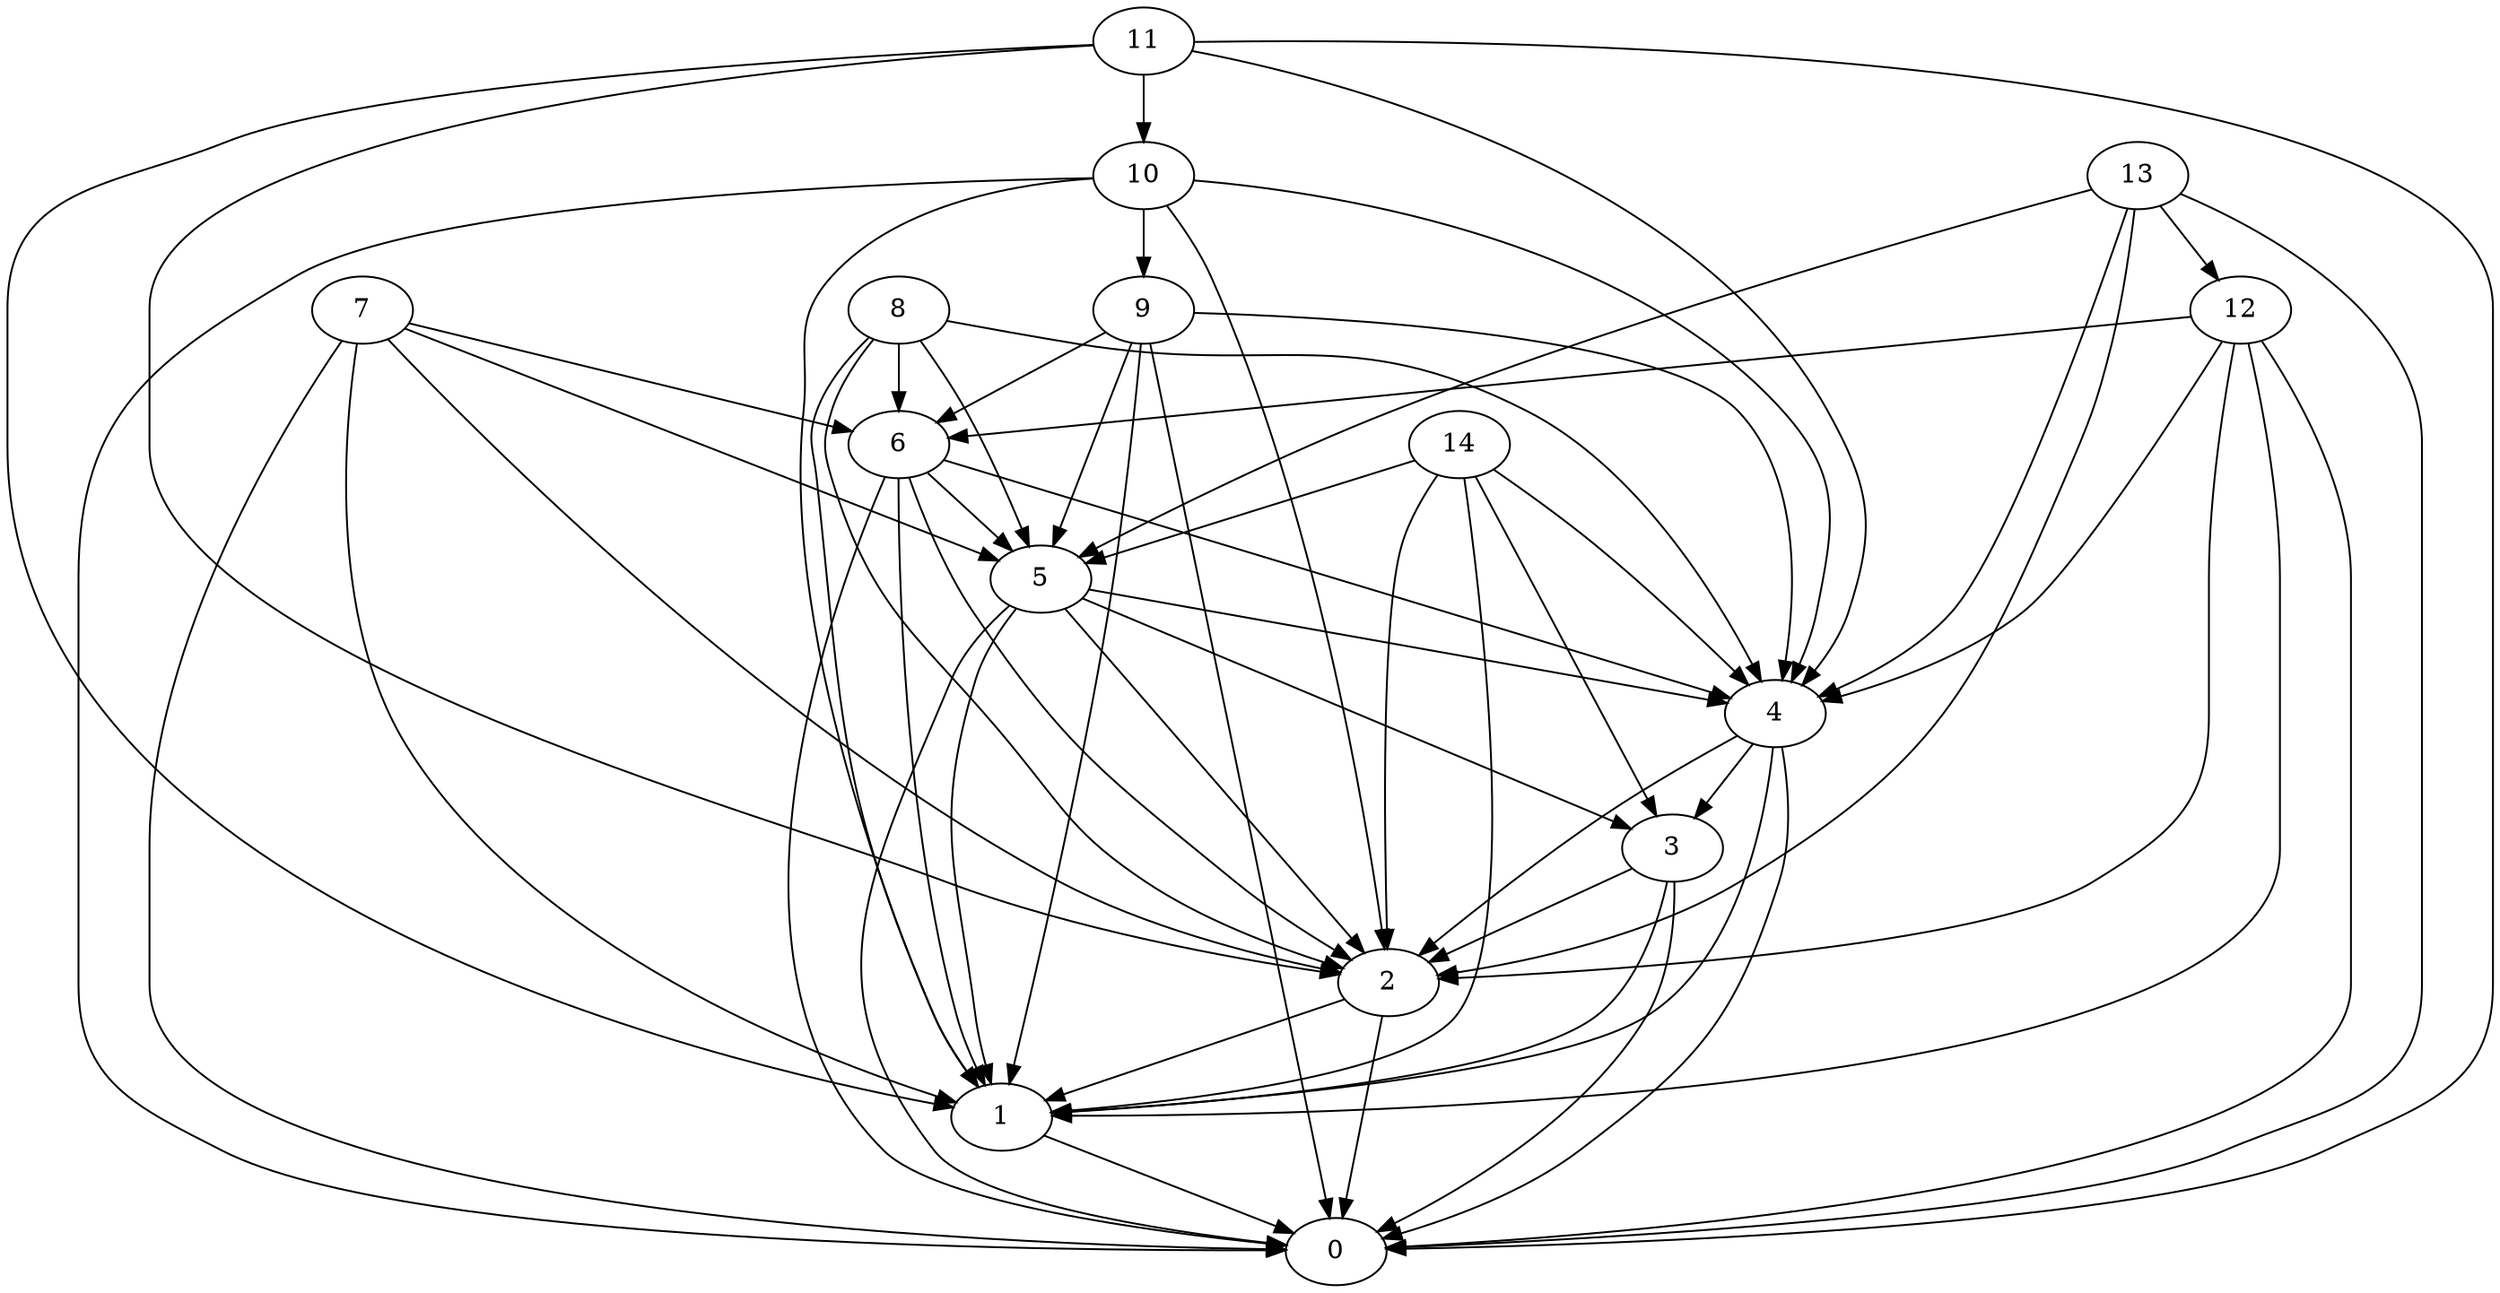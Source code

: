 /* Created by igraph 0.6.5 */
digraph {
  0;
  1;
  2;
  3;
  4;
  5;
  6;
  7;
  8;
  9;
  10;
  11;
  12;
  13;
  14;

  1 -> 0;
  2 -> 0;
  2 -> 1;
  3 -> 0;
  3 -> 1;
  3 -> 2;
  4 -> 0;
  4 -> 1;
  4 -> 2;
  4 -> 3;
  5 -> 0;
  5 -> 1;
  5 -> 2;
  5 -> 3;
  5 -> 4;
  6 -> 1;
  6 -> 2;
  6 -> 0;
  6 -> 4;
  6 -> 5;
  7 -> 6;
  7 -> 1;
  7 -> 0;
  7 -> 2;
  7 -> 5;
  8 -> 1;
  8 -> 2;
  8 -> 6;
  8 -> 5;
  8 -> 4;
  9 -> 0;
  9 -> 4;
  9 -> 1;
  9 -> 6;
  9 -> 5;
  10 -> 1;
  10 -> 2;
  10 -> 0;
  10 -> 9;
  10 -> 4;
  11 -> 0;
  11 -> 10;
  11 -> 1;
  11 -> 4;
  11 -> 2;
  12 -> 0;
  12 -> 2;
  12 -> 1;
  12 -> 6;
  12 -> 4;
  13 -> 4;
  13 -> 5;
  13 -> 12;
  13 -> 0;
  13 -> 2;
  14 -> 1;
  14 -> 2;
  14 -> 3;
  14 -> 4;
  14 -> 5;
}
